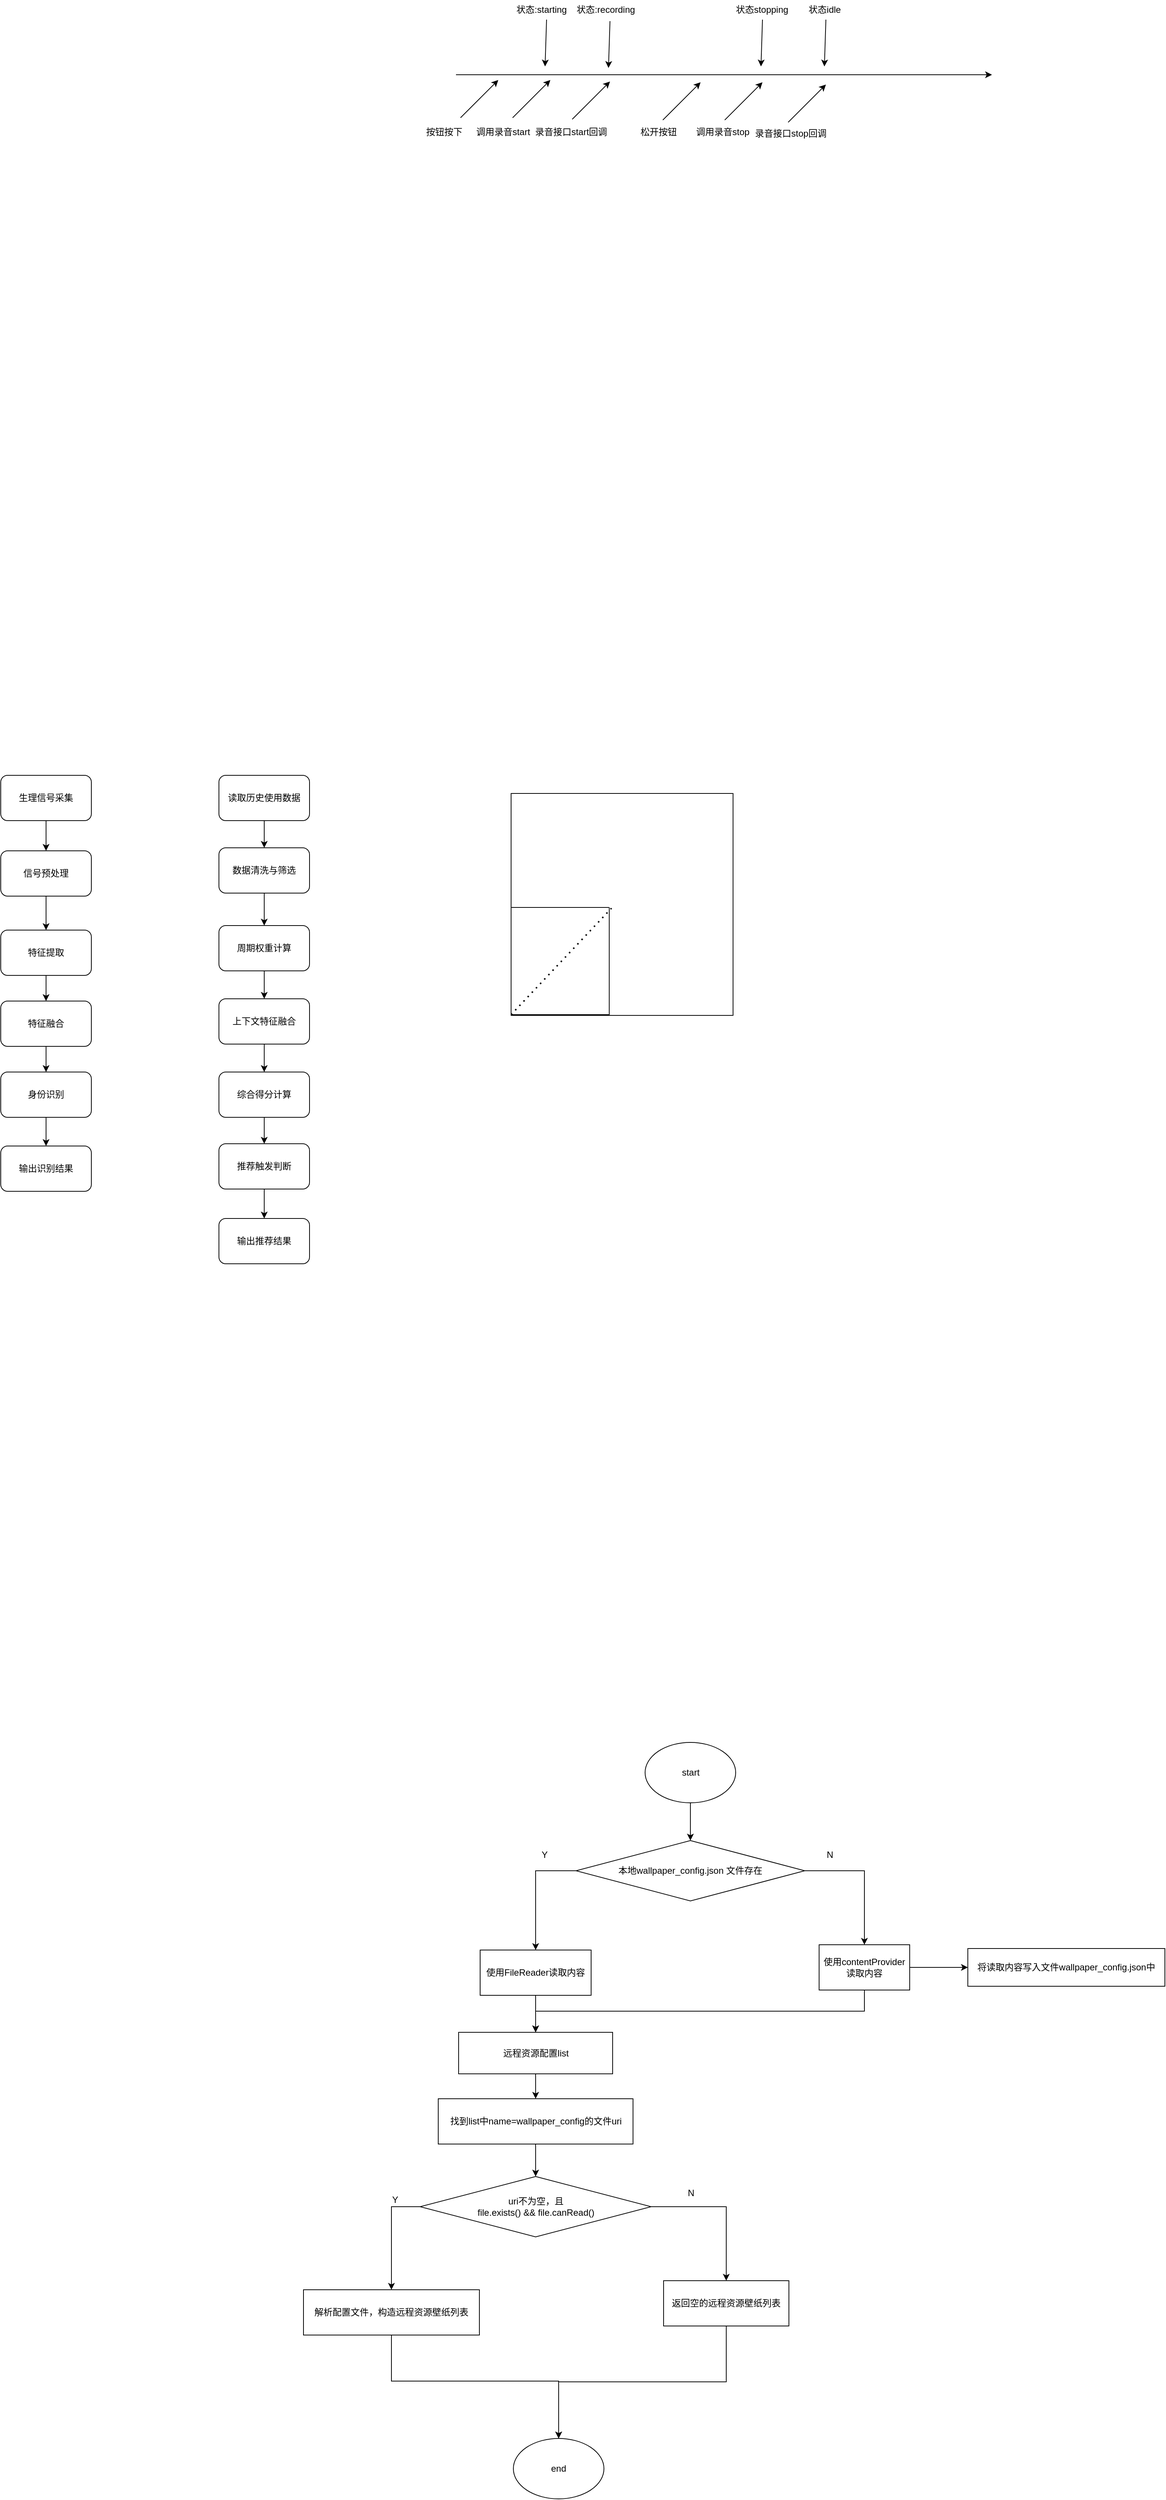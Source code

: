 <mxfile version="28.2.7">
  <diagram name="第 1 页" id="2qc3RlDW_kKtBQ-wC8ws">
    <mxGraphModel dx="2253" dy="743" grid="0" gridSize="1" guides="1" tooltips="1" connect="1" arrows="1" fold="1" page="1" pageScale="1" pageWidth="827" pageHeight="1169" math="0" shadow="0">
      <root>
        <mxCell id="0" />
        <mxCell id="1" parent="0" />
        <mxCell id="id2L_6Hm8q68W5NvrV9X-1" value="" style="endArrow=classic;html=1;rounded=0;" parent="1" edge="1">
          <mxGeometry width="50" height="50" relative="1" as="geometry">
            <mxPoint x="70" y="340" as="sourcePoint" />
            <mxPoint x="780" y="340" as="targetPoint" />
          </mxGeometry>
        </mxCell>
        <mxCell id="id2L_6Hm8q68W5NvrV9X-2" value="" style="endArrow=classic;html=1;rounded=0;" parent="1" edge="1">
          <mxGeometry width="50" height="50" relative="1" as="geometry">
            <mxPoint x="76" y="397" as="sourcePoint" />
            <mxPoint x="126" y="347" as="targetPoint" />
          </mxGeometry>
        </mxCell>
        <mxCell id="id2L_6Hm8q68W5NvrV9X-3" value="按钮按下" style="text;html=1;align=center;verticalAlign=middle;resizable=0;points=[];autosize=1;strokeColor=none;fillColor=none;" parent="1" vertex="1">
          <mxGeometry x="21" y="403" width="66" height="26" as="geometry" />
        </mxCell>
        <mxCell id="id2L_6Hm8q68W5NvrV9X-4" value="" style="endArrow=classic;html=1;rounded=0;" parent="1" edge="1">
          <mxGeometry width="50" height="50" relative="1" as="geometry">
            <mxPoint x="145" y="397" as="sourcePoint" />
            <mxPoint x="195" y="347" as="targetPoint" />
          </mxGeometry>
        </mxCell>
        <mxCell id="id2L_6Hm8q68W5NvrV9X-5" value="调用录音start" style="text;html=1;align=center;verticalAlign=middle;resizable=0;points=[];autosize=1;strokeColor=none;fillColor=none;" parent="1" vertex="1">
          <mxGeometry x="87" y="403" width="89" height="26" as="geometry" />
        </mxCell>
        <mxCell id="id2L_6Hm8q68W5NvrV9X-6" value="" style="endArrow=classic;html=1;rounded=0;" parent="1" edge="1">
          <mxGeometry width="50" height="50" relative="1" as="geometry">
            <mxPoint x="224" y="399" as="sourcePoint" />
            <mxPoint x="274" y="349" as="targetPoint" />
          </mxGeometry>
        </mxCell>
        <mxCell id="id2L_6Hm8q68W5NvrV9X-7" value="录音接口start回调" style="text;html=1;align=center;verticalAlign=middle;resizable=0;points=[];autosize=1;strokeColor=none;fillColor=none;" parent="1" vertex="1">
          <mxGeometry x="165" y="403" width="113" height="26" as="geometry" />
        </mxCell>
        <mxCell id="id2L_6Hm8q68W5NvrV9X-8" value="" style="endArrow=classic;html=1;rounded=0;" parent="1" edge="1">
          <mxGeometry width="50" height="50" relative="1" as="geometry">
            <mxPoint x="344" y="400" as="sourcePoint" />
            <mxPoint x="394" y="350" as="targetPoint" />
          </mxGeometry>
        </mxCell>
        <mxCell id="id2L_6Hm8q68W5NvrV9X-9" value="松开按钮" style="text;html=1;align=center;verticalAlign=middle;resizable=0;points=[];autosize=1;strokeColor=none;fillColor=none;" parent="1" vertex="1">
          <mxGeometry x="305" y="403" width="66" height="26" as="geometry" />
        </mxCell>
        <mxCell id="id2L_6Hm8q68W5NvrV9X-10" value="" style="endArrow=classic;html=1;rounded=0;" parent="1" edge="1">
          <mxGeometry width="50" height="50" relative="1" as="geometry">
            <mxPoint x="426" y="400" as="sourcePoint" />
            <mxPoint x="476" y="350" as="targetPoint" />
          </mxGeometry>
        </mxCell>
        <mxCell id="id2L_6Hm8q68W5NvrV9X-11" value="调用录音stop" style="text;html=1;align=center;verticalAlign=middle;resizable=0;points=[];autosize=1;strokeColor=none;fillColor=none;" parent="1" vertex="1">
          <mxGeometry x="378" y="403" width="89" height="26" as="geometry" />
        </mxCell>
        <mxCell id="id2L_6Hm8q68W5NvrV9X-12" value="" style="endArrow=classic;html=1;rounded=0;" parent="1" edge="1">
          <mxGeometry width="50" height="50" relative="1" as="geometry">
            <mxPoint x="510" y="403" as="sourcePoint" />
            <mxPoint x="560" y="353" as="targetPoint" />
          </mxGeometry>
        </mxCell>
        <mxCell id="id2L_6Hm8q68W5NvrV9X-13" value="&lt;span style=&quot;color: rgba(0, 0, 0, 0); font-family: monospace; font-size: 0px; text-align: start;&quot;&gt;%3CmxGraphModel%3E%3Croot%3E%3CmxCell%20id%3D%220%22%2F%3E%3CmxCell%20id%3D%221%22%20parent%3D%220%22%2F%3E%3CmxCell%20id%3D%222%22%20value%3D%22%22%20style%3D%22endArrow%3Dclassic%3Bhtml%3D1%3Brounded%3D0%3B%22%20edge%3D%221%22%20parent%3D%221%22%3E%3CmxGeometry%20width%3D%2250%22%20height%3D%2250%22%20relative%3D%221%22%20as%3D%22geometry%22%3E%3CmxPoint%20x%3D%22426%22%20y%3D%22400%22%20as%3D%22sourcePoint%22%2F%3E%3CmxPoint%20x%3D%22476%22%20y%3D%22350%22%20as%3D%22targetPoint%22%2F%3E%3C%2FmxGeometry%3E%3C%2FmxCell%3E%3C%2Froot%3E%3C%2FmxGraphModel%3E&lt;/span&gt;&lt;span style=&quot;color: rgba(0, 0, 0, 0); font-family: monospace; font-size: 0px; text-align: start;&quot;&gt;%3CmxGraphModel%3E%3Croot%3E%3CmxCell%20id%3D%220%22%2F%3E%3CmxCell%20id%3D%221%22%20parent%3D%220%22%2F%3E%3CmxCell%20id%3D%222%22%20value%3D%22%22%20style%3D%22endArrow%3Dclassic%3Bhtml%3D1%3Brounded%3D0%3B%22%20edge%3D%221%22%20parent%3D%221%22%3E%3CmxGeometry%20width%3D%2250%22%20height%3D%2250%22%20relative%3D%221%22%20as%3D%22geometry%22%3E%3CmxPoint%20x%3D%22426%22%20y%3D%22400%22%20as%3D%22sourcePoint%22%2F%3E%3CmxPoint%20x%3D%22476%22%20y%3D%22350%22%20as%3D%22targetPoint%22%2F%3E%3C%2FmxGeometry%3E%3C%2FmxCell%3E%3C%2Froot%3E%3C%2FmxGraphModel%3E&lt;/span&gt;" style="text;html=1;align=center;verticalAlign=middle;resizable=0;points=[];autosize=1;strokeColor=none;fillColor=none;" parent="1" vertex="1">
          <mxGeometry x="474" y="401" width="18" height="26" as="geometry" />
        </mxCell>
        <mxCell id="id2L_6Hm8q68W5NvrV9X-14" value="&lt;span style=&quot;color: rgba(0, 0, 0, 0); font-family: monospace; font-size: 0px; text-align: start;&quot;&gt;%3CmxGraphModel%3E%3Croot%3E%3CmxCell%20id%3D%220%22%2F%3E%3CmxCell%20id%3D%221%22%20parent%3D%220%22%2F%3E%3CmxCell%20id%3D%222%22%20value%3D%22%22%20style%3D%22endArrow%3Dclassic%3Bhtml%3D1%3Brounded%3D0%3B%22%20edge%3D%221%22%20parent%3D%221%22%3E%3CmxGeometry%20width%3D%2250%22%20height%3D%2250%22%20relative%3D%221%22%20as%3D%22geometry%22%3E%3CmxPoint%20x%3D%22426%22%20y%3D%22400%22%20as%3D%22sourcePoint%22%2F%3E%3CmxPoint%20x%3D%22476%22%20y%3D%22350%22%20as%3D%22targetPoint%22%2F%3E%3C%2FmxGeometry%3E%3C%2FmxCell%3E%3C%2Froot%3E%3C%2FmxGraphModel%3E&lt;/span&gt;录音接口stop回调" style="text;html=1;align=center;verticalAlign=middle;resizable=0;points=[];autosize=1;strokeColor=none;fillColor=none;" parent="1" vertex="1">
          <mxGeometry x="456" y="405" width="113" height="26" as="geometry" />
        </mxCell>
        <mxCell id="id2L_6Hm8q68W5NvrV9X-17" value="" style="endArrow=classic;html=1;rounded=0;" parent="1" edge="1">
          <mxGeometry width="50" height="50" relative="1" as="geometry">
            <mxPoint x="190" y="267" as="sourcePoint" />
            <mxPoint x="188" y="329" as="targetPoint" />
          </mxGeometry>
        </mxCell>
        <mxCell id="id2L_6Hm8q68W5NvrV9X-18" value="状态:starting" style="text;html=1;align=center;verticalAlign=middle;resizable=0;points=[];autosize=1;strokeColor=none;fillColor=none;" parent="1" vertex="1">
          <mxGeometry x="140" y="241" width="85" height="26" as="geometry" />
        </mxCell>
        <mxCell id="id2L_6Hm8q68W5NvrV9X-19" value="" style="endArrow=classic;html=1;rounded=0;" parent="1" edge="1">
          <mxGeometry width="50" height="50" relative="1" as="geometry">
            <mxPoint x="274" y="269" as="sourcePoint" />
            <mxPoint x="272" y="331" as="targetPoint" />
          </mxGeometry>
        </mxCell>
        <mxCell id="id2L_6Hm8q68W5NvrV9X-20" value="状态:recording" style="text;html=1;align=center;verticalAlign=middle;resizable=0;points=[];autosize=1;strokeColor=none;fillColor=none;" parent="1" vertex="1">
          <mxGeometry x="220" y="241" width="95" height="26" as="geometry" />
        </mxCell>
        <mxCell id="id2L_6Hm8q68W5NvrV9X-21" value="" style="endArrow=classic;html=1;rounded=0;" parent="1" edge="1">
          <mxGeometry width="50" height="50" relative="1" as="geometry">
            <mxPoint x="476" y="267" as="sourcePoint" />
            <mxPoint x="474" y="329" as="targetPoint" />
          </mxGeometry>
        </mxCell>
        <mxCell id="id2L_6Hm8q68W5NvrV9X-22" value="状态stopping" style="text;html=1;align=center;verticalAlign=middle;resizable=0;points=[];autosize=1;strokeColor=none;fillColor=none;" parent="1" vertex="1">
          <mxGeometry x="431" y="241" width="87" height="26" as="geometry" />
        </mxCell>
        <mxCell id="id2L_6Hm8q68W5NvrV9X-23" value="" style="endArrow=classic;html=1;rounded=0;" parent="1" edge="1">
          <mxGeometry width="50" height="50" relative="1" as="geometry">
            <mxPoint x="560" y="267" as="sourcePoint" />
            <mxPoint x="558" y="329" as="targetPoint" />
          </mxGeometry>
        </mxCell>
        <mxCell id="id2L_6Hm8q68W5NvrV9X-24" value="状态idle" style="text;html=1;align=center;verticalAlign=middle;resizable=0;points=[];autosize=1;strokeColor=none;fillColor=none;" parent="1" vertex="1">
          <mxGeometry x="527" y="241" width="61" height="26" as="geometry" />
        </mxCell>
        <mxCell id="I1Sq73c9c1ZT6fnEIr_r-1" value="" style="whiteSpace=wrap;html=1;aspect=fixed;" parent="1" vertex="1">
          <mxGeometry x="143" y="1292" width="294" height="294" as="geometry" />
        </mxCell>
        <mxCell id="I1Sq73c9c1ZT6fnEIr_r-3" value="" style="swimlane;startSize=0;" parent="1" vertex="1">
          <mxGeometry x="143" y="1443" width="130" height="142" as="geometry" />
        </mxCell>
        <mxCell id="I1Sq73c9c1ZT6fnEIr_r-4" value="" style="endArrow=none;dashed=1;html=1;dashPattern=1 3;strokeWidth=2;rounded=0;exitX=0;exitY=1;exitDx=0;exitDy=0;" parent="I1Sq73c9c1ZT6fnEIr_r-3" source="I1Sq73c9c1ZT6fnEIr_r-3" edge="1">
          <mxGeometry width="50" height="50" relative="1" as="geometry">
            <mxPoint x="83" y="51" as="sourcePoint" />
            <mxPoint x="133" y="1" as="targetPoint" />
          </mxGeometry>
        </mxCell>
        <mxCell id="Oct4TjsQcModxg-gNeYM-3" value="" style="edgeStyle=orthogonalEdgeStyle;rounded=0;orthogonalLoop=1;jettySize=auto;html=1;" parent="1" source="Oct4TjsQcModxg-gNeYM-1" target="Oct4TjsQcModxg-gNeYM-2" edge="1">
          <mxGeometry relative="1" as="geometry" />
        </mxCell>
        <mxCell id="Oct4TjsQcModxg-gNeYM-1" value="start" style="ellipse;whiteSpace=wrap;html=1;" parent="1" vertex="1">
          <mxGeometry x="320.5" y="2549" width="120" height="80" as="geometry" />
        </mxCell>
        <mxCell id="Oct4TjsQcModxg-gNeYM-5" style="edgeStyle=orthogonalEdgeStyle;rounded=0;orthogonalLoop=1;jettySize=auto;html=1;exitX=0;exitY=0.5;exitDx=0;exitDy=0;" parent="1" source="Oct4TjsQcModxg-gNeYM-2" target="Oct4TjsQcModxg-gNeYM-4" edge="1">
          <mxGeometry relative="1" as="geometry" />
        </mxCell>
        <mxCell id="Oct4TjsQcModxg-gNeYM-24" style="edgeStyle=orthogonalEdgeStyle;rounded=0;orthogonalLoop=1;jettySize=auto;html=1;exitX=1;exitY=0.5;exitDx=0;exitDy=0;" parent="1" source="Oct4TjsQcModxg-gNeYM-2" target="Oct4TjsQcModxg-gNeYM-23" edge="1">
          <mxGeometry relative="1" as="geometry" />
        </mxCell>
        <mxCell id="Oct4TjsQcModxg-gNeYM-2" value="本地wallpaper_config.json 文件存在" style="rhombus;whiteSpace=wrap;html=1;" parent="1" vertex="1">
          <mxGeometry x="229" y="2679" width="303" height="80" as="geometry" />
        </mxCell>
        <mxCell id="Oct4TjsQcModxg-gNeYM-7" style="edgeStyle=orthogonalEdgeStyle;rounded=0;orthogonalLoop=1;jettySize=auto;html=1;exitX=0.5;exitY=1;exitDx=0;exitDy=0;" parent="1" source="Oct4TjsQcModxg-gNeYM-4" target="Oct4TjsQcModxg-gNeYM-6" edge="1">
          <mxGeometry relative="1" as="geometry" />
        </mxCell>
        <mxCell id="Oct4TjsQcModxg-gNeYM-4" value="使用FileReader读取内容" style="rounded=0;whiteSpace=wrap;html=1;" parent="1" vertex="1">
          <mxGeometry x="102" y="2824" width="147" height="60" as="geometry" />
        </mxCell>
        <mxCell id="Oct4TjsQcModxg-gNeYM-9" value="" style="edgeStyle=orthogonalEdgeStyle;rounded=0;orthogonalLoop=1;jettySize=auto;html=1;" parent="1" source="Oct4TjsQcModxg-gNeYM-6" target="Oct4TjsQcModxg-gNeYM-8" edge="1">
          <mxGeometry relative="1" as="geometry" />
        </mxCell>
        <mxCell id="Oct4TjsQcModxg-gNeYM-6" value="远程资源配置list" style="rounded=0;whiteSpace=wrap;html=1;" parent="1" vertex="1">
          <mxGeometry x="73.5" y="2933" width="204" height="55" as="geometry" />
        </mxCell>
        <mxCell id="Oct4TjsQcModxg-gNeYM-11" value="" style="edgeStyle=orthogonalEdgeStyle;rounded=0;orthogonalLoop=1;jettySize=auto;html=1;" parent="1" source="Oct4TjsQcModxg-gNeYM-8" target="Oct4TjsQcModxg-gNeYM-10" edge="1">
          <mxGeometry relative="1" as="geometry" />
        </mxCell>
        <mxCell id="Oct4TjsQcModxg-gNeYM-8" value="找到list中name=wallpaper_config的文件uri" style="rounded=0;whiteSpace=wrap;html=1;" parent="1" vertex="1">
          <mxGeometry x="46.5" y="3021" width="258" height="60" as="geometry" />
        </mxCell>
        <mxCell id="Oct4TjsQcModxg-gNeYM-14" style="edgeStyle=orthogonalEdgeStyle;rounded=0;orthogonalLoop=1;jettySize=auto;html=1;exitX=0;exitY=0.5;exitDx=0;exitDy=0;" parent="1" source="Oct4TjsQcModxg-gNeYM-10" target="Oct4TjsQcModxg-gNeYM-12" edge="1">
          <mxGeometry relative="1" as="geometry" />
        </mxCell>
        <mxCell id="Oct4TjsQcModxg-gNeYM-20" style="edgeStyle=orthogonalEdgeStyle;rounded=0;orthogonalLoop=1;jettySize=auto;html=1;exitX=1;exitY=0.5;exitDx=0;exitDy=0;" parent="1" source="Oct4TjsQcModxg-gNeYM-10" target="Oct4TjsQcModxg-gNeYM-19" edge="1">
          <mxGeometry relative="1" as="geometry" />
        </mxCell>
        <mxCell id="Oct4TjsQcModxg-gNeYM-10" value="uri不为空，且&lt;br&gt;file.exists() &amp;amp;&amp;amp; file.canRead()" style="rhombus;whiteSpace=wrap;html=1;" parent="1" vertex="1">
          <mxGeometry x="22.5" y="3124" width="306" height="80" as="geometry" />
        </mxCell>
        <mxCell id="Oct4TjsQcModxg-gNeYM-17" style="edgeStyle=orthogonalEdgeStyle;rounded=0;orthogonalLoop=1;jettySize=auto;html=1;exitX=0.5;exitY=1;exitDx=0;exitDy=0;" parent="1" source="Oct4TjsQcModxg-gNeYM-12" target="Oct4TjsQcModxg-gNeYM-16" edge="1">
          <mxGeometry relative="1" as="geometry">
            <Array as="points">
              <mxPoint x="-15" y="3395" />
              <mxPoint x="206" y="3395" />
            </Array>
          </mxGeometry>
        </mxCell>
        <mxCell id="Oct4TjsQcModxg-gNeYM-12" value="解析配置文件，构造远程资源壁纸列表" style="rounded=0;whiteSpace=wrap;html=1;" parent="1" vertex="1">
          <mxGeometry x="-132" y="3274" width="233" height="60" as="geometry" />
        </mxCell>
        <mxCell id="Oct4TjsQcModxg-gNeYM-13" value="Y" style="text;html=1;align=center;verticalAlign=middle;resizable=0;points=[];autosize=1;strokeColor=none;fillColor=none;" parent="1" vertex="1">
          <mxGeometry x="174" y="2685" width="26" height="26" as="geometry" />
        </mxCell>
        <mxCell id="Oct4TjsQcModxg-gNeYM-15" value="Y" style="text;html=1;align=center;verticalAlign=middle;resizable=0;points=[];autosize=1;strokeColor=none;fillColor=none;" parent="1" vertex="1">
          <mxGeometry x="-24" y="3142" width="26" height="26" as="geometry" />
        </mxCell>
        <mxCell id="Oct4TjsQcModxg-gNeYM-16" value="end" style="ellipse;whiteSpace=wrap;html=1;" parent="1" vertex="1">
          <mxGeometry x="146" y="3471" width="120" height="80" as="geometry" />
        </mxCell>
        <mxCell id="Oct4TjsQcModxg-gNeYM-35" style="edgeStyle=orthogonalEdgeStyle;rounded=0;orthogonalLoop=1;jettySize=auto;html=1;exitX=0.5;exitY=1;exitDx=0;exitDy=0;" parent="1" source="Oct4TjsQcModxg-gNeYM-19" target="Oct4TjsQcModxg-gNeYM-16" edge="1">
          <mxGeometry relative="1" as="geometry">
            <Array as="points">
              <mxPoint x="428" y="3396" />
              <mxPoint x="206" y="3396" />
            </Array>
          </mxGeometry>
        </mxCell>
        <mxCell id="Oct4TjsQcModxg-gNeYM-19" value="返回空的远程资源壁纸列表" style="rounded=0;whiteSpace=wrap;html=1;" parent="1" vertex="1">
          <mxGeometry x="345" y="3262" width="166" height="60" as="geometry" />
        </mxCell>
        <mxCell id="Oct4TjsQcModxg-gNeYM-31" style="edgeStyle=orthogonalEdgeStyle;rounded=0;orthogonalLoop=1;jettySize=auto;html=1;entryX=0.5;entryY=0;entryDx=0;entryDy=0;" parent="1" source="Oct4TjsQcModxg-gNeYM-23" target="Oct4TjsQcModxg-gNeYM-6" edge="1">
          <mxGeometry relative="1" as="geometry">
            <Array as="points">
              <mxPoint x="611" y="2905" />
              <mxPoint x="176" y="2905" />
            </Array>
          </mxGeometry>
        </mxCell>
        <mxCell id="Oct4TjsQcModxg-gNeYM-33" style="edgeStyle=orthogonalEdgeStyle;rounded=0;orthogonalLoop=1;jettySize=auto;html=1;exitX=1;exitY=0.5;exitDx=0;exitDy=0;" parent="1" source="Oct4TjsQcModxg-gNeYM-23" target="Oct4TjsQcModxg-gNeYM-32" edge="1">
          <mxGeometry relative="1" as="geometry" />
        </mxCell>
        <mxCell id="Oct4TjsQcModxg-gNeYM-23" value="使用contentProvider读取内容" style="rounded=0;whiteSpace=wrap;html=1;" parent="1" vertex="1">
          <mxGeometry x="551" y="2817" width="120" height="60" as="geometry" />
        </mxCell>
        <mxCell id="Oct4TjsQcModxg-gNeYM-25" value="N" style="text;html=1;align=center;verticalAlign=middle;resizable=0;points=[];autosize=1;strokeColor=none;fillColor=none;" parent="1" vertex="1">
          <mxGeometry x="551" y="2685" width="27" height="26" as="geometry" />
        </mxCell>
        <mxCell id="Oct4TjsQcModxg-gNeYM-32" value="将读取内容写入文件wallpaper_config.json中" style="rounded=0;whiteSpace=wrap;html=1;" parent="1" vertex="1">
          <mxGeometry x="748" y="2822" width="261" height="50" as="geometry" />
        </mxCell>
        <mxCell id="Oct4TjsQcModxg-gNeYM-34" value="N" style="text;html=1;align=center;verticalAlign=middle;resizable=0;points=[];autosize=1;strokeColor=none;fillColor=none;" parent="1" vertex="1">
          <mxGeometry x="367" y="3133" width="27" height="26" as="geometry" />
        </mxCell>
        <mxCell id="gUQj1uDqNNuqsCwill5f-10" value="" style="edgeStyle=orthogonalEdgeStyle;rounded=0;orthogonalLoop=1;jettySize=auto;html=1;" parent="1" source="gUQj1uDqNNuqsCwill5f-8" target="gUQj1uDqNNuqsCwill5f-9" edge="1">
          <mxGeometry relative="1" as="geometry" />
        </mxCell>
        <mxCell id="gUQj1uDqNNuqsCwill5f-8" value="生理信号采集" style="rounded=1;whiteSpace=wrap;html=1;" parent="1" vertex="1">
          <mxGeometry x="-533" y="1268" width="120" height="60" as="geometry" />
        </mxCell>
        <mxCell id="gUQj1uDqNNuqsCwill5f-12" value="" style="edgeStyle=orthogonalEdgeStyle;rounded=0;orthogonalLoop=1;jettySize=auto;html=1;" parent="1" source="gUQj1uDqNNuqsCwill5f-9" target="gUQj1uDqNNuqsCwill5f-11" edge="1">
          <mxGeometry relative="1" as="geometry" />
        </mxCell>
        <mxCell id="gUQj1uDqNNuqsCwill5f-9" value="信号预处理" style="rounded=1;whiteSpace=wrap;html=1;" parent="1" vertex="1">
          <mxGeometry x="-533" y="1368" width="120" height="60" as="geometry" />
        </mxCell>
        <mxCell id="gUQj1uDqNNuqsCwill5f-14" value="" style="edgeStyle=orthogonalEdgeStyle;rounded=0;orthogonalLoop=1;jettySize=auto;html=1;" parent="1" source="gUQj1uDqNNuqsCwill5f-11" target="gUQj1uDqNNuqsCwill5f-13" edge="1">
          <mxGeometry relative="1" as="geometry" />
        </mxCell>
        <mxCell id="gUQj1uDqNNuqsCwill5f-11" value="特征提取" style="rounded=1;whiteSpace=wrap;html=1;" parent="1" vertex="1">
          <mxGeometry x="-533" y="1473" width="120" height="60" as="geometry" />
        </mxCell>
        <mxCell id="gUQj1uDqNNuqsCwill5f-16" value="" style="edgeStyle=orthogonalEdgeStyle;rounded=0;orthogonalLoop=1;jettySize=auto;html=1;" parent="1" source="gUQj1uDqNNuqsCwill5f-13" target="gUQj1uDqNNuqsCwill5f-15" edge="1">
          <mxGeometry relative="1" as="geometry" />
        </mxCell>
        <mxCell id="gUQj1uDqNNuqsCwill5f-13" value="特征融合" style="rounded=1;whiteSpace=wrap;html=1;" parent="1" vertex="1">
          <mxGeometry x="-533" y="1567" width="120" height="60" as="geometry" />
        </mxCell>
        <mxCell id="gUQj1uDqNNuqsCwill5f-18" value="" style="edgeStyle=orthogonalEdgeStyle;rounded=0;orthogonalLoop=1;jettySize=auto;html=1;" parent="1" source="gUQj1uDqNNuqsCwill5f-15" target="gUQj1uDqNNuqsCwill5f-17" edge="1">
          <mxGeometry relative="1" as="geometry" />
        </mxCell>
        <mxCell id="gUQj1uDqNNuqsCwill5f-15" value="身份识别" style="rounded=1;whiteSpace=wrap;html=1;" parent="1" vertex="1">
          <mxGeometry x="-533" y="1661" width="120" height="60" as="geometry" />
        </mxCell>
        <mxCell id="gUQj1uDqNNuqsCwill5f-17" value="输出识别结果" style="rounded=1;whiteSpace=wrap;html=1;" parent="1" vertex="1">
          <mxGeometry x="-533" y="1759" width="120" height="60" as="geometry" />
        </mxCell>
        <mxCell id="gUQj1uDqNNuqsCwill5f-21" value="" style="edgeStyle=orthogonalEdgeStyle;rounded=0;orthogonalLoop=1;jettySize=auto;html=1;" parent="1" source="gUQj1uDqNNuqsCwill5f-19" target="gUQj1uDqNNuqsCwill5f-20" edge="1">
          <mxGeometry relative="1" as="geometry" />
        </mxCell>
        <mxCell id="gUQj1uDqNNuqsCwill5f-19" value="读取历史使用数据" style="rounded=1;whiteSpace=wrap;html=1;" parent="1" vertex="1">
          <mxGeometry x="-244" y="1268" width="120" height="60" as="geometry" />
        </mxCell>
        <mxCell id="gUQj1uDqNNuqsCwill5f-23" value="" style="edgeStyle=orthogonalEdgeStyle;rounded=0;orthogonalLoop=1;jettySize=auto;html=1;" parent="1" source="gUQj1uDqNNuqsCwill5f-20" target="gUQj1uDqNNuqsCwill5f-22" edge="1">
          <mxGeometry relative="1" as="geometry" />
        </mxCell>
        <mxCell id="gUQj1uDqNNuqsCwill5f-20" value="数据清洗与筛选" style="rounded=1;whiteSpace=wrap;html=1;" parent="1" vertex="1">
          <mxGeometry x="-244" y="1364" width="120" height="60" as="geometry" />
        </mxCell>
        <mxCell id="gUQj1uDqNNuqsCwill5f-25" style="edgeStyle=orthogonalEdgeStyle;rounded=0;orthogonalLoop=1;jettySize=auto;html=1;exitX=0.5;exitY=1;exitDx=0;exitDy=0;" parent="1" source="gUQj1uDqNNuqsCwill5f-22" target="gUQj1uDqNNuqsCwill5f-24" edge="1">
          <mxGeometry relative="1" as="geometry" />
        </mxCell>
        <mxCell id="gUQj1uDqNNuqsCwill5f-22" value="周期权重计算" style="rounded=1;whiteSpace=wrap;html=1;" parent="1" vertex="1">
          <mxGeometry x="-244" y="1467" width="120" height="60" as="geometry" />
        </mxCell>
        <mxCell id="gUQj1uDqNNuqsCwill5f-27" value="" style="edgeStyle=orthogonalEdgeStyle;rounded=0;orthogonalLoop=1;jettySize=auto;html=1;" parent="1" source="gUQj1uDqNNuqsCwill5f-24" target="gUQj1uDqNNuqsCwill5f-26" edge="1">
          <mxGeometry relative="1" as="geometry" />
        </mxCell>
        <mxCell id="gUQj1uDqNNuqsCwill5f-24" value="上下文特征融合" style="rounded=1;whiteSpace=wrap;html=1;" parent="1" vertex="1">
          <mxGeometry x="-244" y="1564" width="120" height="60" as="geometry" />
        </mxCell>
        <mxCell id="gUQj1uDqNNuqsCwill5f-29" value="" style="edgeStyle=orthogonalEdgeStyle;rounded=0;orthogonalLoop=1;jettySize=auto;html=1;" parent="1" source="gUQj1uDqNNuqsCwill5f-26" target="gUQj1uDqNNuqsCwill5f-28" edge="1">
          <mxGeometry relative="1" as="geometry" />
        </mxCell>
        <mxCell id="gUQj1uDqNNuqsCwill5f-26" value="综合得分计算" style="rounded=1;whiteSpace=wrap;html=1;" parent="1" vertex="1">
          <mxGeometry x="-244" y="1661" width="120" height="60" as="geometry" />
        </mxCell>
        <mxCell id="gUQj1uDqNNuqsCwill5f-31" value="" style="edgeStyle=orthogonalEdgeStyle;rounded=0;orthogonalLoop=1;jettySize=auto;html=1;" parent="1" source="gUQj1uDqNNuqsCwill5f-28" target="gUQj1uDqNNuqsCwill5f-30" edge="1">
          <mxGeometry relative="1" as="geometry" />
        </mxCell>
        <mxCell id="gUQj1uDqNNuqsCwill5f-28" value="推荐触发判断" style="rounded=1;whiteSpace=wrap;html=1;" parent="1" vertex="1">
          <mxGeometry x="-244" y="1756" width="120" height="60" as="geometry" />
        </mxCell>
        <mxCell id="gUQj1uDqNNuqsCwill5f-30" value="输出推荐结果" style="rounded=1;whiteSpace=wrap;html=1;" parent="1" vertex="1">
          <mxGeometry x="-244" y="1855" width="120" height="60" as="geometry" />
        </mxCell>
      </root>
    </mxGraphModel>
  </diagram>
</mxfile>
